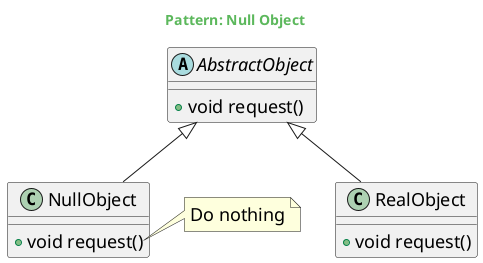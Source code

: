 @startuml

skinparam backgroundcolor transparent
skinparam classFontSize 18
skinparam noteFontSize 18
skinparam arrowFontSize 18
skinparam classAttributeFontSize 18
skinparam packageFontSize 18

skinparam titleFontColor #5cb85c

Title Pattern: Null Object

abstract class AbstractObject{
    + void request()
}

class RealObject extends AbstractObject{
    + void request()
}

class NullObject extends AbstractObject{
    + void request()
}

note right of NullObject::r
    Do nothing
end note

@enduml